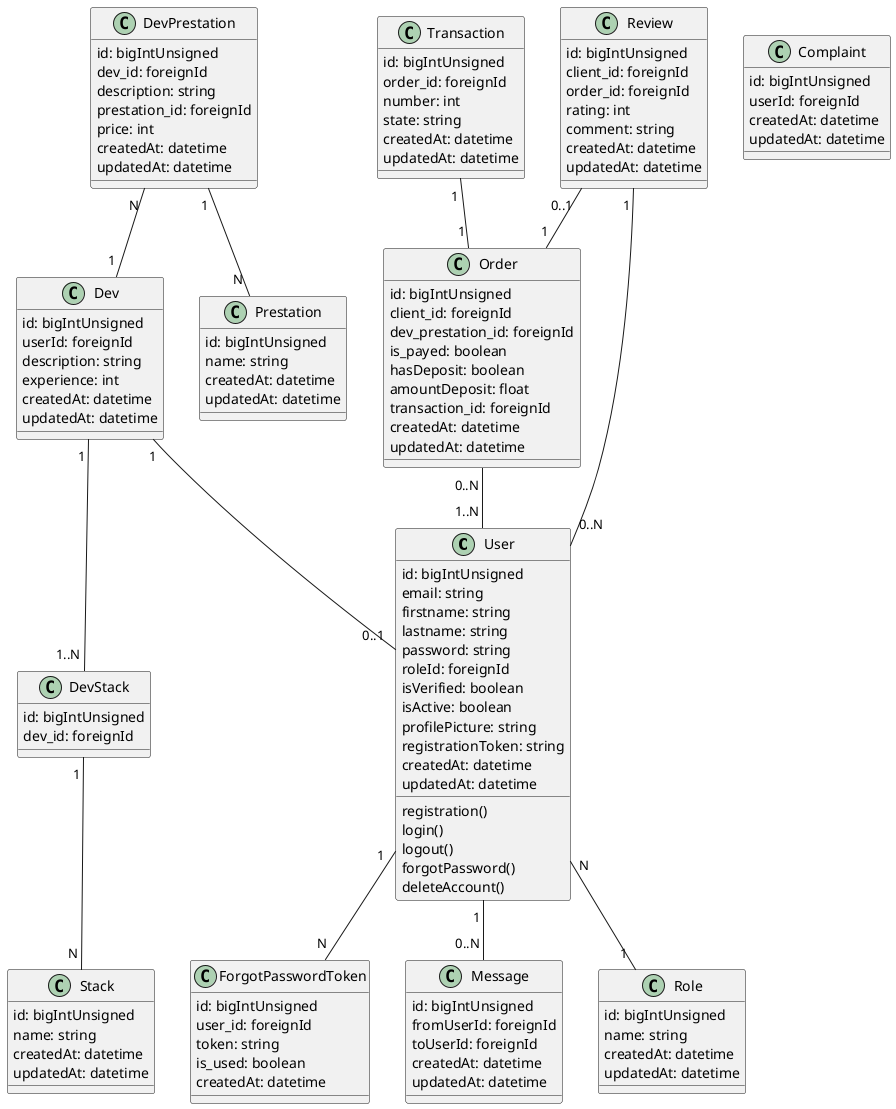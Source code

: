 @startuml Class

class User {
  id: bigIntUnsigned
  email: string
  firstname: string
  lastname: string
  password: string
  roleId: foreignId
  isVerified: boolean
  isActive: boolean
  profilePicture: string
  registrationToken: string
  createdAt: datetime
  updatedAt: datetime

  registration()
  login()
  logout()
  forgotPassword()
  deleteAccount()
}

class Dev {
  id: bigIntUnsigned
  userId: foreignId
  description: string
  experience: int
  createdAt: datetime
  updatedAt: datetime
}

class Role {
  id: bigIntUnsigned
  name: string
  createdAt: datetime
  updatedAt: datetime
}

class Prestation {
  id: bigIntUnsigned
  name: string
  createdAt: datetime
  updatedAt: datetime
}

class DevPrestation {
  id: bigIntUnsigned
  dev_id: foreignId
  description: string
  prestation_id: foreignId
  price: int
  createdAt: datetime
  updatedAt: datetime
}

class DevStack {
  id: bigIntUnsigned
  dev_id: foreignId

}

class Stack {
  id: bigIntUnsigned
  name: string
  createdAt: datetime
  updatedAt: datetime
}

class ForgotPasswordToken {
  id: bigIntUnsigned
  user_id: foreignId
  token: string
  is_used: boolean
  createdAt: datetime
}

class Order {
  id: bigIntUnsigned
  client_id: foreignId
  dev_prestation_id: foreignId
  is_payed: boolean
  hasDeposit: boolean
  amountDeposit: float
  transaction_id: foreignId
  createdAt: datetime
  updatedAt: datetime
}

class Transaction {
  id: bigIntUnsigned
  order_id: foreignId
  number: int
  state: string
  createdAt: datetime
  updatedAt: datetime

}

class Review {
  id: bigIntUnsigned
  client_id: foreignId
  order_id: foreignId
  rating: int
  comment: string
  createdAt: datetime
  updatedAt: datetime
}

class Message {
  id: bigIntUnsigned
  fromUserId: foreignId
  toUserId: foreignId
  createdAt: datetime
  updatedAt: datetime
}

class Complaint {
    id: bigIntUnsigned
    userId: foreignId
    createdAt: datetime
    updatedAt: datetime
}

User "N " -- "1 " Role
User "1 " -- "N " ForgotPasswordToken
Order "0..N " -- "1..N " User
Transaction "1 " -- "1 " Order
Dev "1 " -- "0..1 " User
Dev "1 " -- "1..N " DevStack
DevStack "1 " -- "N " Stack
Review "1 " -- "0..N " User
Review "0..1 " -- "1 " Order
DevPrestation "1 " -- "N " Prestation
DevPrestation "N " -- "1 " Dev
User "1 " -- "0..N " Message
@enduml